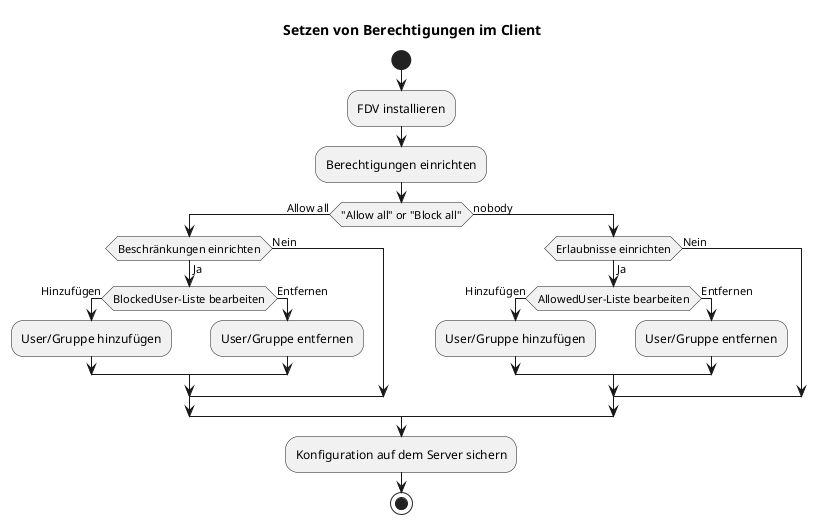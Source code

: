 @startuml
title Setzen von Berechtigungen im Client
skinparam ConditionEndStyle hline
start
:FDV installieren;
:Berechtigungen einrichten;

if ("Allow all" or "Block all") then (Allow all)
  if(Beschränkungen einrichten) then (Ja)
    if(BlockedUser-Liste bearbeiten) then (Hinzufügen)
    :User/Gruppe hinzufügen;
    else (Entfernen)
    :User/Gruppe entfernen;
    endif
  else(Nein)
  endif
else (nobody)
  if(Erlaubnisse einrichten) then (Ja)
    if(AllowedUser-Liste bearbeiten) then (Hinzufügen)
    :User/Gruppe hinzufügen;
    else (Entfernen)
    :User/Gruppe entfernen;
    endif
  else(Nein)
  endif
endif
:Konfiguration auf dem Server sichern;
stop

@enduml
